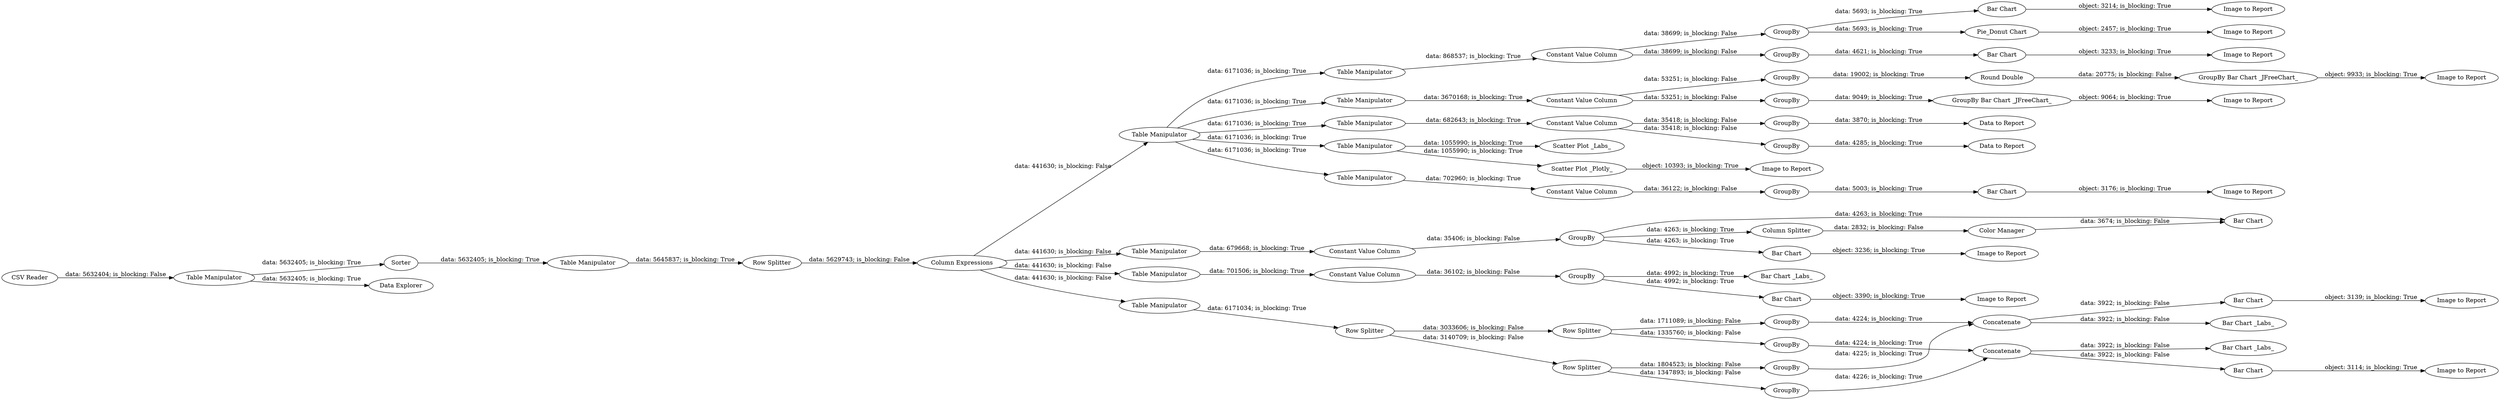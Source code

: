 digraph {
	"7771141070070595839_70" [label="Bar Chart"]
	"7771141070070595839_9" [label="Row Splitter"]
	"7771141070070595839_50" [label="Image to Report"]
	"7771141070070595839_52" [label="Table Manipulator"]
	"7771141070070595839_80" [label="Image to Report"]
	"7771141070070595839_65" [label="Scatter Plot _Plotly_"]
	"7771141070070595839_54" [label="Constant Value Column"]
	"7771141070070595839_67" [label="Constant Value Column"]
	"7771141070070595839_7" [label="Data Explorer"]
	"7771141070070595839_13" [label=GroupBy]
	"7771141070070595839_43" [label=GroupBy]
	"7771141070070595839_53" [label=GroupBy]
	"7771141070070595839_58" [label="Pie_Donut Chart"]
	"7771141070070595839_1" [label="CSV Reader"]
	"7771141070070595839_45" [label="Bar Chart"]
	"7771141070070595839_11" [label="Row Splitter"]
	"7771141070070595839_42" [label="Table Manipulator"]
	"7771141070070595839_12" [label=GroupBy]
	"7771141070070595839_31" [label="Table Manipulator"]
	"7771141070070595839_5" [label="Table Manipulator"]
	"7771141070070595839_39" [label="Image to Report"]
	"7771141070070595839_79" [label="GroupBy Bar Chart _JFreeChart_"]
	"7771141070070595839_69" [label="Image to Report"]
	"7771141070070595839_44" [label="Constant Value Column"]
	"7771141070070595839_38" [label="Bar Chart"]
	"7771141070070595839_81" [label="Round Double"]
	"7771141070070595839_57" [label=GroupBy]
	"7771141070070595839_47" [label="Color Manager"]
	"7771141070070595839_73" [label="Table Manipulator"]
	"7771141070070595839_2" [label="Table Manipulator"]
	"7771141070070595839_29" [label=Concatenate]
	"7771141070070595839_41" [label="Image to Report"]
	"7771141070070595839_64" [label="Image to Report"]
	"7771141070070595839_8" [label="Table Manipulator"]
	"7771141070070595839_74" [label="GroupBy Bar Chart _JFreeChart_"]
	"7771141070070595839_71" [label="Constant Value Column"]
	"7771141070070595839_86" [label=GroupBy]
	"7771141070070595839_15" [label=GroupBy]
	"7771141070070595839_27" [label=Concatenate]
	"7771141070070595839_68" [label=GroupBy]
	"7771141070070595839_14" [label=GroupBy]
	"7771141070070595839_48" [label="Column Splitter"]
	"7771141070070595839_33" [label="Constant Value Column"]
	"7771141070070595839_55" [label="Bar Chart"]
	"7771141070070595839_37" [label="Image to Report"]
	"7771141070070595839_62" [label="Scatter Plot _Labs_"]
	"7771141070070595839_49" [label="Bar Chart"]
	"7771141070070595839_35" [label="Bar Chart"]
	"7771141070070595839_84" [label="Table Manipulator"]
	"7771141070070595839_75" [label="Image to Report"]
	"7771141070070595839_10" [label="Row Splitter"]
	"7771141070070595839_82" [label="Data to Report"]
	"7771141070070595839_32" [label=GroupBy]
	"7771141070070595839_66" [label="Table Manipulator"]
	"7771141070070595839_34" [label="Bar Chart _Labs_"]
	"7771141070070595839_72" [label=GroupBy]
	"7771141070070595839_59" [label="Image to Report"]
	"7771141070070595839_88" [label="Data to Report"]
	"7771141070070595839_3" [label=Sorter]
	"7771141070070595839_63" [label="Table Manipulator"]
	"7771141070070595839_61" [label="Bar Chart"]
	"7771141070070595839_28" [label="Bar Chart _Labs_"]
	"7771141070070595839_60" [label="Image to Report"]
	"7771141070070595839_87" [label=GroupBy]
	"7771141070070595839_40" [label="Bar Chart"]
	"7771141070070595839_6" [label="Column Expressions"]
	"7771141070070595839_30" [label="Bar Chart _Labs_"]
	"7771141070070595839_51" [label="Table Manipulator"]
	"7771141070070595839_85" [label="Constant Value Column"]
	"7771141070070595839_4" [label="Row Splitter"]
	"7771141070070595839_77" [label=GroupBy]
	"7771141070070595839_56" [label="Image to Report"]
	"7771141070070595839_72" -> "7771141070070595839_74" [label="data: 9049; is_blocking: True"]
	"7771141070070595839_57" -> "7771141070070595839_61" [label="data: 4621; is_blocking: True"]
	"7771141070070595839_63" -> "7771141070070595839_65" [label="data: 1055990; is_blocking: True"]
	"7771141070070595839_29" -> "7771141070070595839_38" [label="data: 3922; is_blocking: False"]
	"7771141070070595839_9" -> "7771141070070595839_11" [label="data: 3140709; is_blocking: False"]
	"7771141070070595839_33" -> "7771141070070595839_32" [label="data: 36102; is_blocking: False"]
	"7771141070070595839_11" -> "7771141070070595839_14" [label="data: 1347893; is_blocking: False"]
	"7771141070070595839_61" -> "7771141070070595839_60" [label="object: 3233; is_blocking: True"]
	"7771141070070595839_67" -> "7771141070070595839_68" [label="data: 36122; is_blocking: False"]
	"7771141070070595839_14" -> "7771141070070595839_27" [label="data: 4226; is_blocking: True"]
	"7771141070070595839_4" -> "7771141070070595839_6" [label="data: 5629743; is_blocking: False"]
	"7771141070070595839_9" -> "7771141070070595839_10" [label="data: 3033606; is_blocking: False"]
	"7771141070070595839_47" -> "7771141070070595839_45" [label="data: 3674; is_blocking: False"]
	"7771141070070595839_35" -> "7771141070070595839_37" [label="object: 3390; is_blocking: True"]
	"7771141070070595839_43" -> "7771141070070595839_48" [label="data: 4263; is_blocking: True"]
	"7771141070070595839_58" -> "7771141070070595839_59" [label="object: 2457; is_blocking: True"]
	"7771141070070595839_65" -> "7771141070070595839_64" [label="object: 10393; is_blocking: True"]
	"7771141070070595839_12" -> "7771141070070595839_27" [label="data: 4224; is_blocking: True"]
	"7771141070070595839_27" -> "7771141070070595839_28" [label="data: 3922; is_blocking: False"]
	"7771141070070595839_11" -> "7771141070070595839_15" [label="data: 1804523; is_blocking: False"]
	"7771141070070595839_51" -> "7771141070070595839_52" [label="data: 6171036; is_blocking: True"]
	"7771141070070595839_6" -> "7771141070070595839_31" [label="data: 441630; is_blocking: False"]
	"7771141070070595839_84" -> "7771141070070595839_85" [label="data: 682643; is_blocking: True"]
	"7771141070070595839_1" -> "7771141070070595839_2" [label="data: 5632404; is_blocking: False"]
	"7771141070070595839_13" -> "7771141070070595839_29" [label="data: 4224; is_blocking: True"]
	"7771141070070595839_8" -> "7771141070070595839_9" [label="data: 6171034; is_blocking: True"]
	"7771141070070595839_51" -> "7771141070070595839_66" [label="data: 6171036; is_blocking: True"]
	"7771141070070595839_32" -> "7771141070070595839_34" [label="data: 4992; is_blocking: True"]
	"7771141070070595839_52" -> "7771141070070595839_54" [label="data: 868537; is_blocking: True"]
	"7771141070070595839_53" -> "7771141070070595839_55" [label="data: 5693; is_blocking: True"]
	"7771141070070595839_55" -> "7771141070070595839_56" [label="object: 3214; is_blocking: True"]
	"7771141070070595839_71" -> "7771141070070595839_72" [label="data: 53251; is_blocking: False"]
	"7771141070070595839_40" -> "7771141070070595839_41" [label="object: 3114; is_blocking: True"]
	"7771141070070595839_54" -> "7771141070070595839_53" [label="data: 38699; is_blocking: False"]
	"7771141070070595839_73" -> "7771141070070595839_71" [label="data: 3670168; is_blocking: True"]
	"7771141070070595839_5" -> "7771141070070595839_4" [label="data: 5645837; is_blocking: True"]
	"7771141070070595839_2" -> "7771141070070595839_3" [label="data: 5632405; is_blocking: True"]
	"7771141070070595839_27" -> "7771141070070595839_40" [label="data: 3922; is_blocking: False"]
	"7771141070070595839_87" -> "7771141070070595839_88" [label="data: 3870; is_blocking: True"]
	"7771141070070595839_63" -> "7771141070070595839_62" [label="data: 1055990; is_blocking: True"]
	"7771141070070595839_44" -> "7771141070070595839_43" [label="data: 35406; is_blocking: False"]
	"7771141070070595839_79" -> "7771141070070595839_80" [label="object: 9933; is_blocking: True"]
	"7771141070070595839_29" -> "7771141070070595839_30" [label="data: 3922; is_blocking: False"]
	"7771141070070595839_32" -> "7771141070070595839_35" [label="data: 4992; is_blocking: True"]
	"7771141070070595839_48" -> "7771141070070595839_47" [label="data: 2832; is_blocking: False"]
	"7771141070070595839_70" -> "7771141070070595839_69" [label="object: 3176; is_blocking: True"]
	"7771141070070595839_43" -> "7771141070070595839_45" [label="data: 4263; is_blocking: True"]
	"7771141070070595839_68" -> "7771141070070595839_70" [label="data: 5003; is_blocking: True"]
	"7771141070070595839_49" -> "7771141070070595839_50" [label="object: 3236; is_blocking: True"]
	"7771141070070595839_51" -> "7771141070070595839_63" [label="data: 6171036; is_blocking: True"]
	"7771141070070595839_86" -> "7771141070070595839_82" [label="data: 4285; is_blocking: True"]
	"7771141070070595839_43" -> "7771141070070595839_49" [label="data: 4263; is_blocking: True"]
	"7771141070070595839_66" -> "7771141070070595839_67" [label="data: 702960; is_blocking: True"]
	"7771141070070595839_53" -> "7771141070070595839_58" [label="data: 5693; is_blocking: True"]
	"7771141070070595839_10" -> "7771141070070595839_13" [label="data: 1711089; is_blocking: False"]
	"7771141070070595839_15" -> "7771141070070595839_29" [label="data: 4225; is_blocking: True"]
	"7771141070070595839_2" -> "7771141070070595839_7" [label="data: 5632405; is_blocking: True"]
	"7771141070070595839_38" -> "7771141070070595839_39" [label="object: 3139; is_blocking: True"]
	"7771141070070595839_74" -> "7771141070070595839_75" [label="object: 9064; is_blocking: True"]
	"7771141070070595839_85" -> "7771141070070595839_87" [label="data: 35418; is_blocking: False"]
	"7771141070070595839_81" -> "7771141070070595839_79" [label="data: 20775; is_blocking: False"]
	"7771141070070595839_10" -> "7771141070070595839_12" [label="data: 1335760; is_blocking: False"]
	"7771141070070595839_51" -> "7771141070070595839_73" [label="data: 6171036; is_blocking: True"]
	"7771141070070595839_85" -> "7771141070070595839_86" [label="data: 35418; is_blocking: False"]
	"7771141070070595839_6" -> "7771141070070595839_42" [label="data: 441630; is_blocking: False"]
	"7771141070070595839_3" -> "7771141070070595839_5" [label="data: 5632405; is_blocking: True"]
	"7771141070070595839_6" -> "7771141070070595839_8" [label="data: 441630; is_blocking: False"]
	"7771141070070595839_51" -> "7771141070070595839_84" [label="data: 6171036; is_blocking: True"]
	"7771141070070595839_71" -> "7771141070070595839_77" [label="data: 53251; is_blocking: False"]
	"7771141070070595839_42" -> "7771141070070595839_44" [label="data: 679668; is_blocking: True"]
	"7771141070070595839_54" -> "7771141070070595839_57" [label="data: 38699; is_blocking: False"]
	"7771141070070595839_6" -> "7771141070070595839_51" [label="data: 441630; is_blocking: False"]
	"7771141070070595839_77" -> "7771141070070595839_81" [label="data: 19002; is_blocking: True"]
	"7771141070070595839_31" -> "7771141070070595839_33" [label="data: 701506; is_blocking: True"]
	rankdir=LR
}
